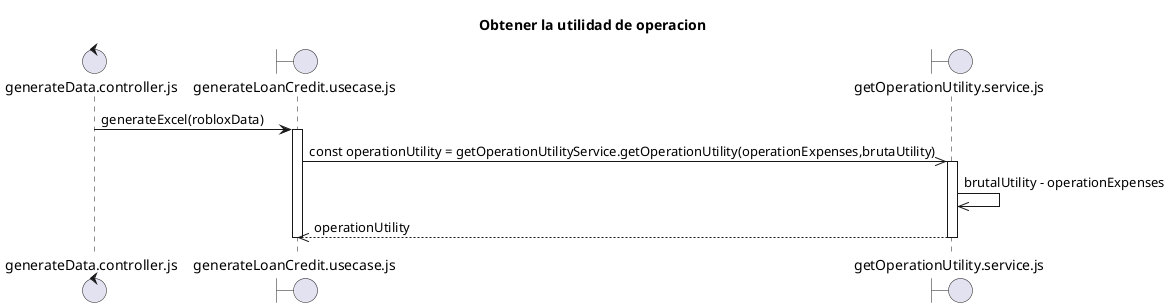 @startuml ObtenerUtilidadOperacion.plantuml
title "Obtener la utilidad de operacion"

control "generateData.controller.js" as C
boundary "generateLoanCredit.usecase.js" as UC
boundary "getOperationUtility.service.js" as SBU

C -> UC: generateExcel(robloxData)
activate UC

UC ->> SBU: const operationUtility = getOperationUtilityService.getOperationUtility(operationExpenses,brutaUtility)
activate SBU
SBU ->> SBU: brutalUtility - operationExpenses
SBU -->> UC: operationUtility
deactivate SBU


deactivate UC

@enduml